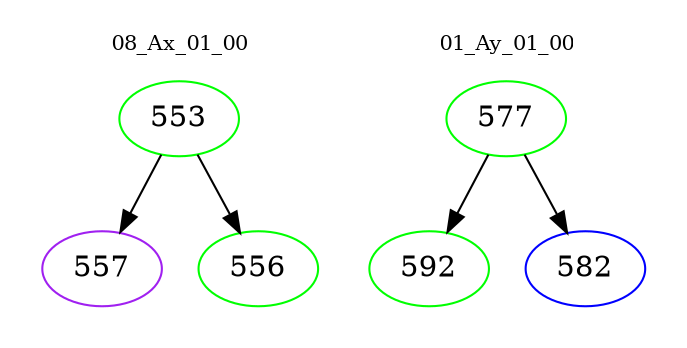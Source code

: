 digraph{
subgraph cluster_0 {
color = white
label = "08_Ax_01_00";
fontsize=10;
T0_553 [label="553", color="green"]
T0_553 -> T0_557 [color="black"]
T0_557 [label="557", color="purple"]
T0_553 -> T0_556 [color="black"]
T0_556 [label="556", color="green"]
}
subgraph cluster_1 {
color = white
label = "01_Ay_01_00";
fontsize=10;
T1_577 [label="577", color="green"]
T1_577 -> T1_592 [color="black"]
T1_592 [label="592", color="green"]
T1_577 -> T1_582 [color="black"]
T1_582 [label="582", color="blue"]
}
}
